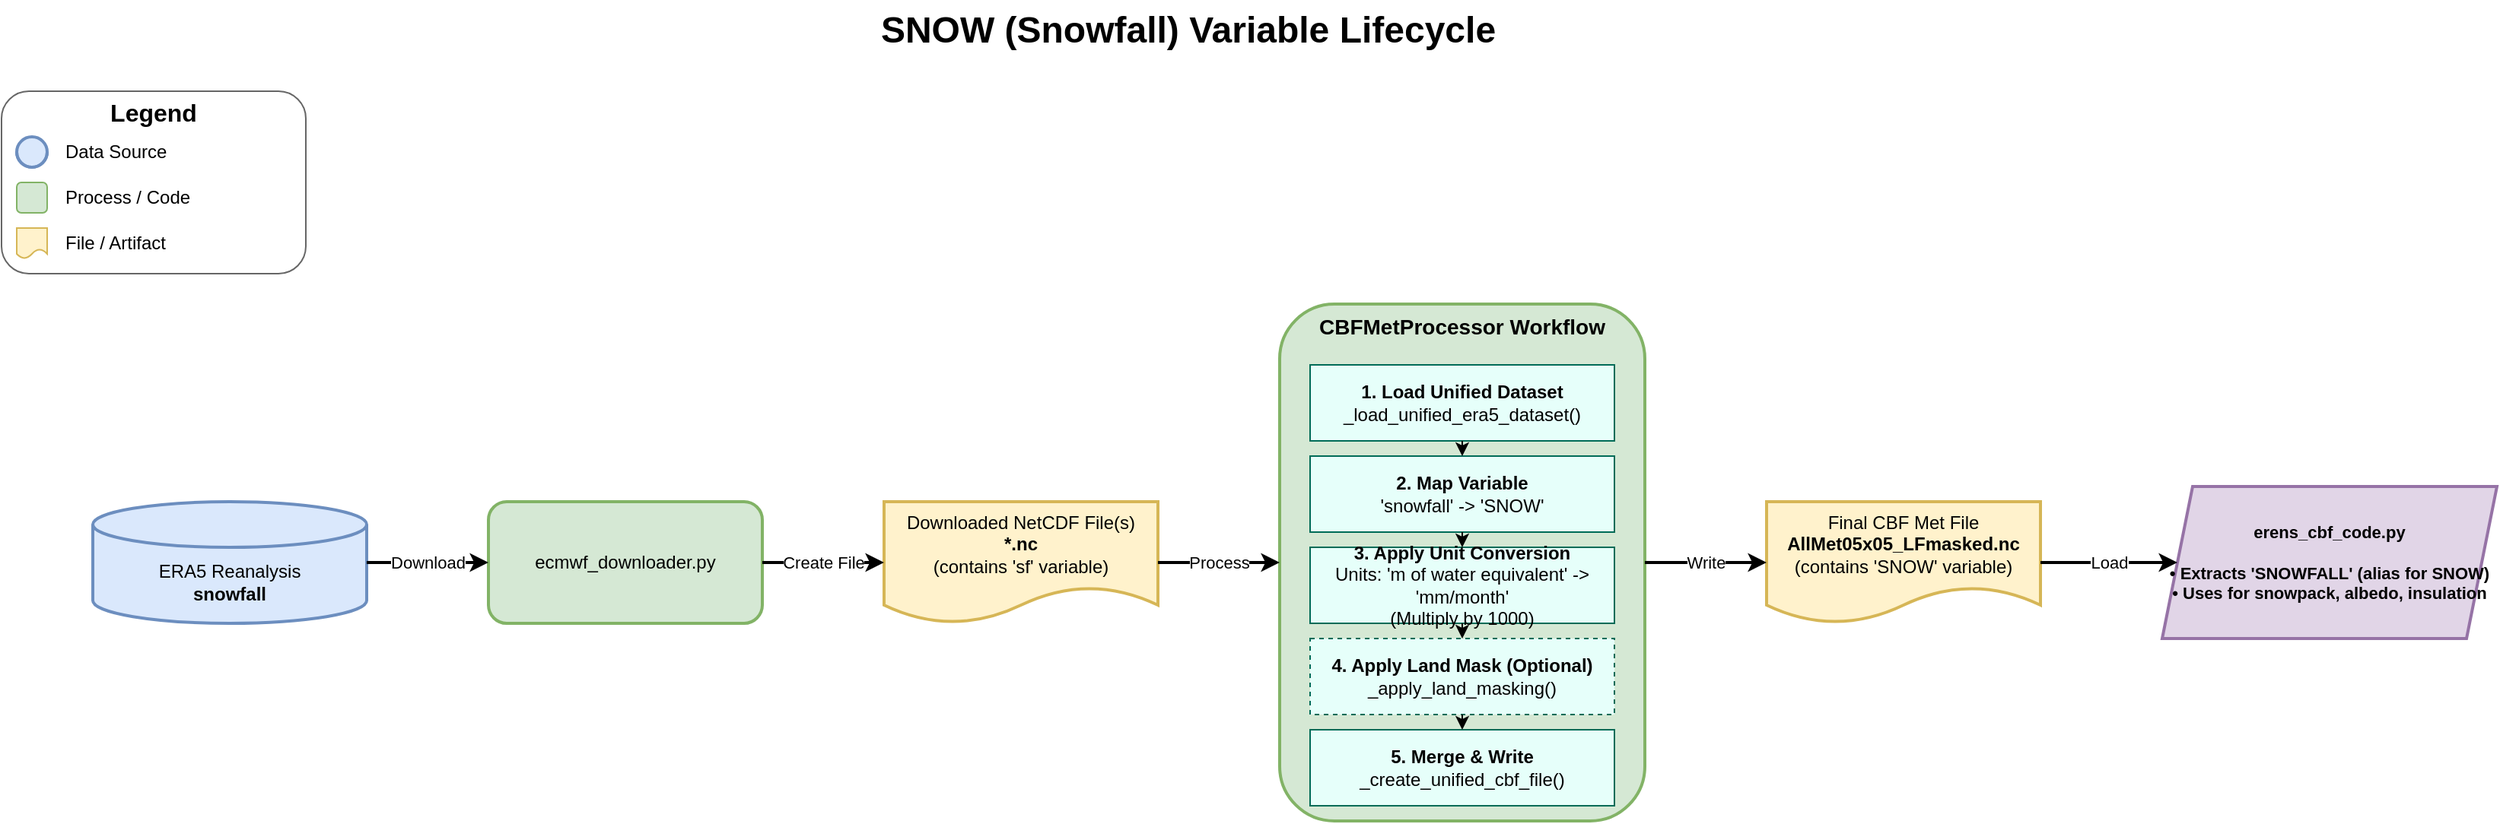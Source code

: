 <mxfile version="1.0">
  <diagram name="SNOW-Lifecycle" id="SNOW-Lifecycle-1">
    <mxGraphModel dx="1680" dy="960" grid="1" gridSize="10" guides="1" tooltips="1" connect="1" arrows="1" fold="1" page="1" pageScale="1" pageWidth="1800" pageHeight="1200" math="0" shadow="0">
      <root>
        <mxCell id="0" />
        <mxCell id="1" parent="0" />
        <mxCell id="title" value="SNOW (Snowfall) Variable Lifecycle" style="text;html=1;strokeColor=none;fillColor=none;align=center;verticalAlign=middle;whiteSpace=wrap;rounded=0;fontSize=24;fontStyle=1" parent="1" vertex="1">
          <mxGeometry x="200" y="20" width="1200" height="40" as="geometry" />
        </mxCell>
        <mxCell id="legend-box" value="" style="rounded=1;whiteSpace=wrap;html=1;strokeColor=#666666;fillColor=none;" parent="1" vertex="1">
          <mxGeometry x="20" y="80" width="200" height="120" as="geometry" />
        </mxCell>
        <mxCell id="legend-title" value="Legend" style="text;html=1;strokeColor=none;fillColor=none;align=center;verticalAlign=middle;whiteSpace=wrap;rounded=0;fontStyle=1;fontSize=16;" parent="1" vertex="1">
          <mxGeometry x="30" y="84" width="180" height="20" as="geometry" />
        </mxCell>
        <mxCell id="legend-source" value="" style="shape=cylinder3;whiteSpace=wrap;html=1;boundedLbl=1;backgroundOutline=1;size=15;strokeWidth=2;fillColor=#dae8fc;strokeColor=#6c8ebf;" parent="1" vertex="1">
          <mxGeometry x="30" y="110" width="20" height="20" as="geometry" />
        </mxCell>
        <mxCell id="legend-source-text" value="Data Source" style="text;html=1;strokeColor=none;fillColor=none;align=left;verticalAlign=middle;whiteSpace=wrap;rounded=0;" parent="1" vertex="1">
          <mxGeometry x="60" y="110" width="140" height="20" as="geometry" />
        </mxCell>
        <mxCell id="legend-process" value="" style="rounded=1;whiteSpace=wrap;html=1;fillColor=#d5e8d4;strokeColor=#82b366;" parent="1" vertex="1">
          <mxGeometry x="30" y="140" width="20" height="20" as="geometry" />
        </mxCell>
        <mxCell id="legend-process-text" value="Process / Code" style="text;html=1;strokeColor=none;fillColor=none;align=left;verticalAlign=middle;whiteSpace=wrap;rounded=0;" parent="1" vertex="1">
          <mxGeometry x="60" y="140" width="140" height="20" as="geometry" />
        </mxCell>
        <mxCell id="legend-file" value="" style="shape=document;whiteSpace=wrap;html=1;boundedLbl=1;fillColor=#fff2cc;strokeColor=#d6b656;" parent="1" vertex="1">
          <mxGeometry x="30" y="170" width="20" height="20" as="geometry" />
        </mxCell>
        <mxCell id="legend-file-text" value="File / Artifact" style="text;html=1;strokeColor=none;fillColor=none;align=left;verticalAlign=middle;whiteSpace=wrap;rounded=0;" parent="1" vertex="1">
          <mxGeometry x="60" y="170" width="140" height="20" as="geometry" />
        </mxCell>
        <mxCell id="source-data" value="ERA5 Reanalysis&lt;br&gt;&lt;b&gt;snowfall&lt;/b&gt;" style="shape=cylinder3;whiteSpace=wrap;html=1;boundedLbl=1;backgroundOutline=1;size=15;strokeWidth=2;fontSize=12;fontStyle=0;fillColor=#dae8fc;strokeColor=#6c8ebf;" parent="1" vertex="1">
          <mxGeometry x="80" y="350" width="180" height="80" as="geometry" />
        </mxCell>
        <mxCell id="downloader" value="ecmwf_downloader.py" style="rounded=1;whiteSpace=wrap;html=1;strokeWidth=2;fontSize=12;fillColor=#d5e8d4;strokeColor=#82b366;align=center;" parent="1" vertex="1">
          <mxGeometry x="340" y="350" width="180" height="80" as="geometry" />
        </mxCell>
        <mxCell id="downloaded-file" value="Downloaded NetCDF File(s)&lt;br&gt;&lt;b&gt;*.nc&lt;/b&gt;&lt;br&gt;(contains 'sf' variable)" style="shape=document;whiteSpace=wrap;html=1;boundedLbl=1;strokeWidth=2;fontSize=12;fillColor=#fff2cc;strokeColor=#d6b656;" parent="1" vertex="1">
          <mxGeometry x="600" y="350" width="180" height="80" as="geometry" />
        </mxCell>
        <mxCell id="processor-container" value="CBFMetProcessor Workflow" style="rounded=1;whiteSpace=wrap;html=1;strokeWidth=2;fontSize=14;fontStyle=1;align=center;verticalAlign=top;fillColor=#d5e8d4;strokeColor=#82b366;" parent="1" vertex="1">
          <mxGeometry x="860" y="220" width="240" height="340" as="geometry" />
        </mxCell>
        <mxCell id="step1" value="&lt;b&gt;1. Load Unified Dataset&lt;/b&gt;&lt;br&gt;_load_unified_era5_dataset()" style="rounded=0;whiteSpace=wrap;html=1;align=center;fillColor=#e6fffa;strokeColor=#006b57;" parent="processor-container" vertex="1">
          <mxGeometry x="20" y="40" width="200" height="50" as="geometry" />
        </mxCell>
        <mxCell id="step2" value="&lt;b&gt;2. Map Variable&lt;/b&gt;&lt;br&gt;'snowfall' -&amp;gt; 'SNOW'" style="rounded=0;whiteSpace=wrap;html=1;align=center;fillColor=#e6fffa;strokeColor=#006b57;" parent="processor-container" vertex="1">
          <mxGeometry x="20" y="100" width="200" height="50" as="geometry" />
        </mxCell>
        <mxCell id="step3" value="&lt;b&gt;3. Apply Unit Conversion&lt;/b&gt;&lt;br&gt;Units: 'm of water equivalent' -&amp;gt; 'mm/month'&lt;br&gt;(Multiply by 1000)" style="rounded=0;whiteSpace=wrap;html=1;align=center;fillColor=#e6fffa;strokeColor=#006b57;" parent="processor-container" vertex="1">
          <mxGeometry x="20" y="160" width="200" height="50" as="geometry" />
        </mxCell>
        <mxCell id="step4" value="&lt;b&gt;4. Apply Land Mask (Optional)&lt;/b&gt;&lt;br&gt;_apply_land_masking()" style="rounded=0;whiteSpace=wrap;html=1;align=center;fillColor=#e6fffa;strokeColor=#006b57;dashed=1;" parent="processor-container" vertex="1">
          <mxGeometry x="20" y="220" width="200" height="50" as="geometry" />
        </mxCell>
        <mxCell id="step5" value="&lt;b&gt;5. Merge &amp;amp; Write&lt;/b&gt;&lt;br&gt;_create_unified_cbf_file()" style="rounded=0;whiteSpace=wrap;html=1;align=center;fillColor=#e6fffa;strokeColor=#006b57;" parent="processor-container" vertex="1">
          <mxGeometry x="20" y="280" width="200" height="50" as="geometry" />
        </mxCell>
        <mxCell id="cbf-file" value="Final CBF Met File&lt;br&gt;&lt;b&gt;AllMet05x05_LFmasked.nc&lt;/b&gt;&lt;br&gt;(contains 'SNOW' variable)" style="shape=document;whiteSpace=wrap;html=1;boundedLbl=1;strokeWidth=2;fontSize=12;fillColor=#fff2cc;strokeColor=#d6b656;" parent="1" vertex="1">
          <mxGeometry x="1180" y="350" width="180" height="80" as="geometry" />
        </mxCell>
        <mxCell id="erens-code" value="erens_cbf_code.py&lt;br&gt;&lt;br&gt;• Extracts 'SNOWFALL' (alias for SNOW)&lt;br&gt;• Uses for snowpack, albedo, insulation" style="shape=parallelogram;perimeter=parallelogramPerimeter;whiteSpace=wrap;html=1;fixedSize=1;strokeWidth=2;fontSize=11;fontStyle=1;fillColor=#e1d5e7;strokeColor=#9673a6;align=center;" parent="1" vertex="1">
          <mxGeometry x="1440" y="340" width="220" height="100" as="geometry" />
        </mxCell>
        <mxCell id="arrow1" value="Download" style="edgeStyle=orthogonalEdgeStyle;rounded=0;orthogonalLoop=1;jettySize=auto;html=1;endArrow=classic;endFill=1;strokeWidth=2;" parent="1" source="source-data" target="downloader" edge="1">
          <mxGeometry relative="1" as="geometry" />
        </mxCell>
        <mxCell id="arrow2" value="Create File" style="edgeStyle=orthogonalEdgeStyle;rounded=0;orthogonalLoop=1;jettySize=auto;html=1;endArrow=classic;endFill=1;strokeWidth=2;" parent="1" source="downloader" target="downloaded-file" edge="1">
          <mxGeometry relative="1" as="geometry" />
        </mxCell>
        <mxCell id="arrow3" value="Process" style="edgeStyle=orthogonalEdgeStyle;rounded=0;orthogonalLoop=1;jettySize=auto;html=1;endArrow=classic;endFill=1;strokeWidth=2;" parent="1" source="downloaded-file" target="processor-container" edge="1">
          <mxGeometry relative="1" as="geometry" />
        </mxCell>
        <mxCell id="arrow4" value="Write" style="edgeStyle=orthogonalEdgeStyle;rounded=0;orthogonalLoop=1;jettySize=auto;html=1;endArrow=classic;endFill=1;strokeWidth=2;" parent="1" source="processor-container" target="cbf-file" edge="1">
          <mxGeometry relative="1" as="geometry" />
        </mxCell>
        <mxCell id="arrow5" value="Load" style="edgeStyle=orthogonalEdgeStyle;rounded=0;orthogonalLoop=1;jettySize=auto;html=1;endArrow=classic;endFill=1;strokeWidth=2;" parent="1" source="cbf-file" target="erens-code" edge="1">
          <mxGeometry relative="1" as="geometry" />
        </mxCell>
        <mxCell id="sub-arrow1" value="" style="endArrow=classic;html=1;rounded=0;" parent="processor-container" source="step1" target="step2" edge="1">
          <mxGeometry width="50" height="50" relative="1" as="geometry">
            <mxPoint x="120" y="100" as="sourcePoint" />
            <mxPoint x="120" y="150" as="targetPoint" />
          </mxGeometry>
        </mxCell>
        <mxCell id="sub-arrow2" value="" style="endArrow=classic;html=1;rounded=0;" parent="processor-container" source="step2" target="step3" edge="1">
          <mxGeometry width="50" height="50" relative="1" as="geometry">
            <mxPoint x="120" y="160" as="sourcePoint" />
            <mxPoint x="120" y="210" as="targetPoint" />
          </mxGeometry>
        </mxCell>
        <mxCell id="sub-arrow3" value="" style="endArrow=classic;html=1;rounded=0;" parent="processor-container" source="step3" target="step4" edge="1">
          <mxGeometry width="50" height="50" relative="1" as="geometry">
            <mxPoint x="120" y="220" as="sourcePoint" />
            <mxPoint x="120" y="270" as="targetPoint" />
          </mxGeometry>
        </mxCell>
        <mxCell id="sub-arrow4" value="" style="endArrow=classic;html=1;rounded=0;" parent="processor-container" source="step4" target="step5" edge="1">
          <mxGeometry width="50" height="50" relative="1" as="geometry">
            <mxPoint x="120" y="280" as="sourcePoint" />
            <mxPoint x="120" y="330" as="targetPoint" />
          </mxGeometry>
        </mxCell>
      </root>
    </mxGraphModel>
  </diagram>
</mxfile>
